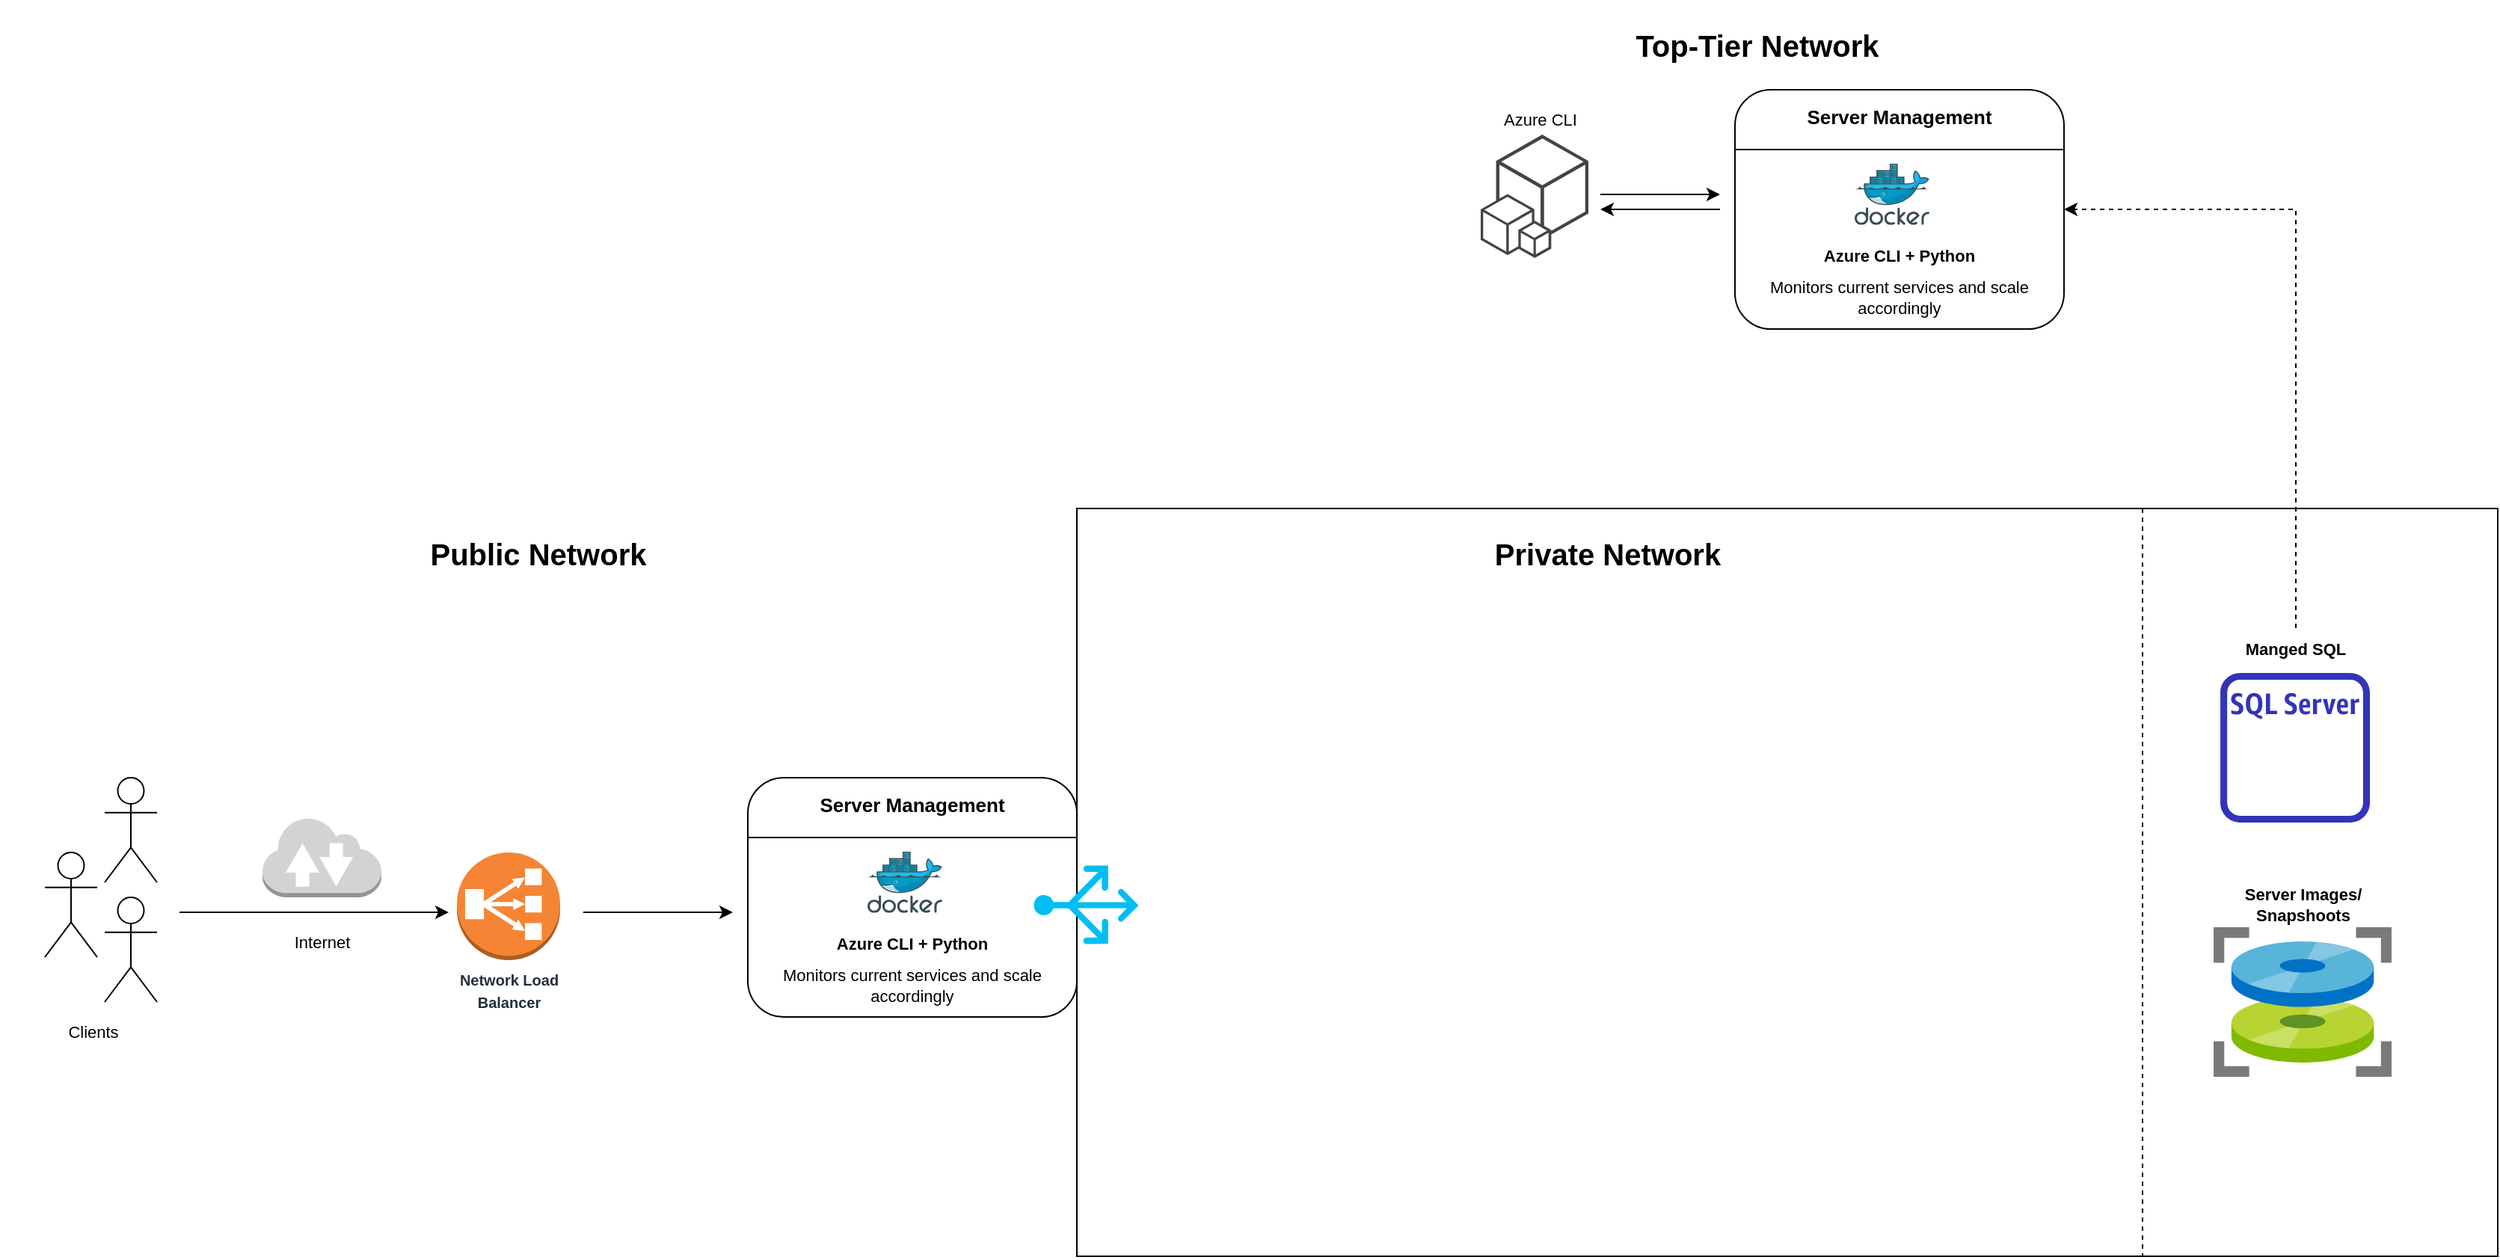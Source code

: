 <mxfile version="13.0.9" type="github">
  <diagram id="LB_8y4WnZ8luROFJJqW4" name="Page-1">
    <mxGraphModel dx="2031" dy="2258" grid="1" gridSize="10" guides="1" tooltips="1" connect="1" arrows="1" fold="1" page="1" pageScale="1" pageWidth="1654" pageHeight="1169" math="0" shadow="0">
      <root>
        <mxCell id="0" />
        <mxCell id="1" parent="0" />
        <mxCell id="ET-FOYwZOfEWecPwwmMv-3" value="" style="rounded=0;whiteSpace=wrap;html=1;" parent="1" vertex="1">
          <mxGeometry x="720" y="100" width="950" height="500" as="geometry" />
        </mxCell>
        <mxCell id="mE1LJT338FbpaoRDe8dP-4" value="" style="group" vertex="1" connectable="0" parent="1">
          <mxGeometry x="300" y="330" width="80" height="112" as="geometry" />
        </mxCell>
        <mxCell id="mE1LJT338FbpaoRDe8dP-2" value="" style="outlineConnect=0;dashed=0;verticalLabelPosition=bottom;verticalAlign=top;align=center;html=1;shape=mxgraph.aws3.classic_load_balancer;fillColor=#F58534;gradientColor=none;" vertex="1" parent="mE1LJT338FbpaoRDe8dP-4">
          <mxGeometry x="5.5" width="69" height="72" as="geometry" />
        </mxCell>
        <mxCell id="mE1LJT338FbpaoRDe8dP-3" value="&lt;span style=&quot;color: rgb(35 , 47 , 62) ; font-size: 10px ; font-weight: 700&quot;&gt;Network Load&lt;br&gt;Balancer&lt;/span&gt;" style="text;html=1;align=center;verticalAlign=middle;resizable=0;points=[];autosize=1;" vertex="1" parent="mE1LJT338FbpaoRDe8dP-4">
          <mxGeometry y="72" width="80" height="40" as="geometry" />
        </mxCell>
        <mxCell id="mE1LJT338FbpaoRDe8dP-17" value="" style="endArrow=classic;html=1;" edge="1" parent="mE1LJT338FbpaoRDe8dP-4">
          <mxGeometry width="50" height="50" relative="1" as="geometry">
            <mxPoint x="90" y="40" as="sourcePoint" />
            <mxPoint x="190" y="40" as="targetPoint" />
          </mxGeometry>
        </mxCell>
        <mxCell id="ET-FOYwZOfEWecPwwmMv-4" value="Untitled Layer" parent="0" />
        <mxCell id="ET-FOYwZOfEWecPwwmMv-5" value="Private Network" style="text;html=1;strokeColor=none;fillColor=none;align=center;verticalAlign=middle;whiteSpace=wrap;rounded=0;labelBackgroundColor=white;fontStyle=1;fontSize=20;" parent="ET-FOYwZOfEWecPwwmMv-4" vertex="1">
          <mxGeometry x="720" y="100" width="710" height="60" as="geometry" />
        </mxCell>
        <mxCell id="ET-FOYwZOfEWecPwwmMv-7" value="" style="aspect=fixed;html=1;points=[];align=center;image;fontSize=12;image=img/lib/mscae/MD_snapshot.svg;labelBackgroundColor=white;" parent="ET-FOYwZOfEWecPwwmMv-4" vertex="1">
          <mxGeometry x="1480" y="380" width="119.05" height="100" as="geometry" />
        </mxCell>
        <mxCell id="ET-FOYwZOfEWecPwwmMv-9" value="Server Images/ Snapshoots" style="text;html=1;strokeColor=none;fillColor=none;align=center;verticalAlign=middle;whiteSpace=wrap;rounded=0;labelBackgroundColor=none;fontSize=11;fontStyle=1" parent="ET-FOYwZOfEWecPwwmMv-4" vertex="1">
          <mxGeometry x="1484.53" y="350" width="110" height="30" as="geometry" />
        </mxCell>
        <mxCell id="ET-FOYwZOfEWecPwwmMv-16" value="Manged SQL" style="text;html=1;strokeColor=none;fillColor=none;align=center;verticalAlign=middle;whiteSpace=wrap;rounded=0;labelBackgroundColor=none;fontSize=11;fontStyle=1" parent="ET-FOYwZOfEWecPwwmMv-4" vertex="1">
          <mxGeometry x="1480" y="180" width="110" height="27.26" as="geometry" />
        </mxCell>
        <mxCell id="ET-FOYwZOfEWecPwwmMv-17" value="" style="outlineConnect=0;fontColor=#232F3E;gradientColor=none;fillColor=#3334B9;strokeColor=none;dashed=0;verticalLabelPosition=bottom;verticalAlign=top;align=center;html=1;fontSize=12;fontStyle=0;aspect=fixed;pointerEvents=1;shape=mxgraph.aws4.rds_sql_server_instance_alt;labelBackgroundColor=none;" parent="ET-FOYwZOfEWecPwwmMv-4" vertex="1">
          <mxGeometry x="1484.53" y="210" width="100" height="100" as="geometry" />
        </mxCell>
        <mxCell id="ET-FOYwZOfEWecPwwmMv-18" value="" style="group;labelBackgroundColor=none;fontSize=11;html=1;" parent="ET-FOYwZOfEWecPwwmMv-4" vertex="1" connectable="0">
          <mxGeometry x="1160" y="-180" width="220" height="160" as="geometry" />
        </mxCell>
        <mxCell id="ET-FOYwZOfEWecPwwmMv-19" value="" style="rounded=1;whiteSpace=wrap;html=1;" parent="ET-FOYwZOfEWecPwwmMv-18" vertex="1">
          <mxGeometry width="220" height="160" as="geometry" />
        </mxCell>
        <mxCell id="ET-FOYwZOfEWecPwwmMv-20" value="Server Management" style="text;html=1;strokeColor=none;fillColor=none;align=center;verticalAlign=middle;whiteSpace=wrap;rounded=0;fontStyle=1;fontSize=13;" parent="ET-FOYwZOfEWecPwwmMv-18" vertex="1">
          <mxGeometry width="220" height="35.56" as="geometry" />
        </mxCell>
        <mxCell id="ET-FOYwZOfEWecPwwmMv-22" value="" style="endArrow=none;html=1;fontSize=11;entryX=1;entryY=0.25;entryDx=0;entryDy=0;exitX=0;exitY=0.25;exitDx=0;exitDy=0;" parent="ET-FOYwZOfEWecPwwmMv-18" source="ET-FOYwZOfEWecPwwmMv-19" target="ET-FOYwZOfEWecPwwmMv-19" edge="1">
          <mxGeometry width="50" height="50" relative="1" as="geometry">
            <mxPoint x="-40" y="115.556" as="sourcePoint" />
            <mxPoint x="10" y="71.111" as="targetPoint" />
          </mxGeometry>
        </mxCell>
        <mxCell id="ET-FOYwZOfEWecPwwmMv-24" value="" style="aspect=fixed;html=1;points=[];align=center;image;fontSize=12;image=img/lib/mscae/Docker.svg;labelBackgroundColor=none;" parent="ET-FOYwZOfEWecPwwmMv-18" vertex="1">
          <mxGeometry x="80" y="49.429" width="50" height="41" as="geometry" />
        </mxCell>
        <mxCell id="ET-FOYwZOfEWecPwwmMv-25" value="&lt;b&gt;Azure CLI + Python&lt;/b&gt;" style="text;html=1;strokeColor=none;fillColor=none;align=center;verticalAlign=middle;whiteSpace=wrap;rounded=0;labelBackgroundColor=none;fontSize=11;" parent="ET-FOYwZOfEWecPwwmMv-18" vertex="1">
          <mxGeometry x="10" y="99.857" width="200" height="22.857" as="geometry" />
        </mxCell>
        <mxCell id="ET-FOYwZOfEWecPwwmMv-51" value="&lt;span&gt;Monitors current services and scale accordingly&lt;/span&gt;" style="text;html=1;strokeColor=none;fillColor=none;align=center;verticalAlign=middle;whiteSpace=wrap;rounded=0;labelBackgroundColor=none;fontSize=11;fontStyle=0" parent="ET-FOYwZOfEWecPwwmMv-18" vertex="1">
          <mxGeometry x="10" y="121.714" width="200" height="34.286" as="geometry" />
        </mxCell>
        <mxCell id="ET-FOYwZOfEWecPwwmMv-27" value="" style="group" parent="ET-FOYwZOfEWecPwwmMv-4" vertex="1" connectable="0">
          <mxGeometry x="990" y="-170" width="80" height="112.5" as="geometry" />
        </mxCell>
        <mxCell id="ET-FOYwZOfEWecPwwmMv-23" value="" style="outlineConnect=0;dashed=0;verticalLabelPosition=bottom;verticalAlign=top;align=center;html=1;shape=mxgraph.aws3.cli;fillColor=#444444;gradientColor=none;labelBackgroundColor=none;fontSize=11;" parent="ET-FOYwZOfEWecPwwmMv-27" vertex="1">
          <mxGeometry y="20" width="72" height="82.5" as="geometry" />
        </mxCell>
        <mxCell id="ET-FOYwZOfEWecPwwmMv-26" value="Azure CLI" style="text;html=1;strokeColor=none;fillColor=none;align=center;verticalAlign=middle;whiteSpace=wrap;rounded=0;labelBackgroundColor=none;fontSize=11;" parent="ET-FOYwZOfEWecPwwmMv-27" vertex="1">
          <mxGeometry width="80" height="20" as="geometry" />
        </mxCell>
        <mxCell id="mE1LJT338FbpaoRDe8dP-1" value="Public Network" style="text;html=1;strokeColor=none;fillColor=none;align=center;verticalAlign=middle;whiteSpace=wrap;rounded=0;labelBackgroundColor=white;fontStyle=1;fontSize=20;" vertex="1" parent="ET-FOYwZOfEWecPwwmMv-4">
          <mxGeometry y="100" width="720" height="60" as="geometry" />
        </mxCell>
        <mxCell id="mE1LJT338FbpaoRDe8dP-10" value="" style="group;labelBackgroundColor=none;fontSize=11;html=1;" vertex="1" connectable="0" parent="ET-FOYwZOfEWecPwwmMv-4">
          <mxGeometry x="500" y="280" width="220" height="160" as="geometry" />
        </mxCell>
        <mxCell id="mE1LJT338FbpaoRDe8dP-11" value="" style="rounded=1;whiteSpace=wrap;html=1;" vertex="1" parent="mE1LJT338FbpaoRDe8dP-10">
          <mxGeometry width="220" height="160" as="geometry" />
        </mxCell>
        <mxCell id="mE1LJT338FbpaoRDe8dP-12" value="Server Management" style="text;html=1;strokeColor=none;fillColor=none;align=center;verticalAlign=middle;whiteSpace=wrap;rounded=0;fontStyle=1;fontSize=13;" vertex="1" parent="mE1LJT338FbpaoRDe8dP-10">
          <mxGeometry width="220" height="35.56" as="geometry" />
        </mxCell>
        <mxCell id="mE1LJT338FbpaoRDe8dP-13" value="" style="endArrow=none;html=1;fontSize=11;entryX=1;entryY=0.25;entryDx=0;entryDy=0;exitX=0;exitY=0.25;exitDx=0;exitDy=0;" edge="1" parent="mE1LJT338FbpaoRDe8dP-10" source="mE1LJT338FbpaoRDe8dP-11" target="mE1LJT338FbpaoRDe8dP-11">
          <mxGeometry width="50" height="50" relative="1" as="geometry">
            <mxPoint x="-40" y="115.556" as="sourcePoint" />
            <mxPoint x="10" y="71.111" as="targetPoint" />
          </mxGeometry>
        </mxCell>
        <mxCell id="mE1LJT338FbpaoRDe8dP-14" value="" style="aspect=fixed;html=1;points=[];align=center;image;fontSize=12;image=img/lib/mscae/Docker.svg;labelBackgroundColor=none;" vertex="1" parent="mE1LJT338FbpaoRDe8dP-10">
          <mxGeometry x="80" y="49.429" width="50" height="41" as="geometry" />
        </mxCell>
        <mxCell id="mE1LJT338FbpaoRDe8dP-15" value="&lt;b&gt;Azure CLI + Python&lt;/b&gt;" style="text;html=1;strokeColor=none;fillColor=none;align=center;verticalAlign=middle;whiteSpace=wrap;rounded=0;labelBackgroundColor=none;fontSize=11;" vertex="1" parent="mE1LJT338FbpaoRDe8dP-10">
          <mxGeometry x="10" y="99.857" width="200" height="22.857" as="geometry" />
        </mxCell>
        <mxCell id="mE1LJT338FbpaoRDe8dP-16" value="&lt;span&gt;Monitors current services and scale accordingly&lt;/span&gt;" style="text;html=1;strokeColor=none;fillColor=none;align=center;verticalAlign=middle;whiteSpace=wrap;rounded=0;labelBackgroundColor=none;fontSize=11;fontStyle=0" vertex="1" parent="mE1LJT338FbpaoRDe8dP-10">
          <mxGeometry x="10" y="121.714" width="200" height="34.286" as="geometry" />
        </mxCell>
        <mxCell id="ET-FOYwZOfEWecPwwmMv-6" value="" style="verticalLabelPosition=bottom;html=1;verticalAlign=top;align=center;strokeColor=none;fillColor=#00BEF2;shape=mxgraph.azure.load_balancer_generic;pointerEvents=1;labelBackgroundColor=white;rotation=270;" parent="ET-FOYwZOfEWecPwwmMv-4" vertex="1">
          <mxGeometry x="700" y="330" width="52.5" height="70" as="geometry" />
        </mxCell>
        <mxCell id="mE1LJT338FbpaoRDe8dP-20" value="Top-Tier Network" style="text;html=1;strokeColor=none;fillColor=none;align=center;verticalAlign=middle;whiteSpace=wrap;rounded=0;labelBackgroundColor=white;fontStyle=1;fontSize=20;" vertex="1" parent="ET-FOYwZOfEWecPwwmMv-4">
          <mxGeometry x="710" y="-240" width="930" height="60" as="geometry" />
        </mxCell>
        <mxCell id="ET-FOYwZOfEWecPwwmMv-29" value="Lines" parent="0" />
        <mxCell id="ET-FOYwZOfEWecPwwmMv-31" value="" style="endArrow=classic;html=1;fontSize=11;" parent="ET-FOYwZOfEWecPwwmMv-29" edge="1">
          <mxGeometry width="50" height="50" relative="1" as="geometry">
            <mxPoint x="1070" y="-110" as="sourcePoint" />
            <mxPoint x="1150" y="-110" as="targetPoint" />
          </mxGeometry>
        </mxCell>
        <mxCell id="ET-FOYwZOfEWecPwwmMv-32" value="" style="endArrow=classic;html=1;fontSize=11;" parent="ET-FOYwZOfEWecPwwmMv-29" edge="1">
          <mxGeometry width="50" height="50" relative="1" as="geometry">
            <mxPoint x="1150" y="-100" as="sourcePoint" />
            <mxPoint x="1070" y="-100" as="targetPoint" />
          </mxGeometry>
        </mxCell>
        <mxCell id="ET-FOYwZOfEWecPwwmMv-35" value="" style="shape=umlActor;verticalLabelPosition=bottom;labelBackgroundColor=#ffffff;verticalAlign=top;html=1;outlineConnect=0;fontSize=11;" parent="ET-FOYwZOfEWecPwwmMv-29" vertex="1">
          <mxGeometry x="70" y="280" width="35" height="70" as="geometry" />
        </mxCell>
        <mxCell id="ET-FOYwZOfEWecPwwmMv-43" value="" style="shape=umlActor;verticalLabelPosition=bottom;labelBackgroundColor=#ffffff;verticalAlign=top;html=1;outlineConnect=0;fontSize=11;" parent="ET-FOYwZOfEWecPwwmMv-29" vertex="1">
          <mxGeometry x="30" y="330" width="35" height="70" as="geometry" />
        </mxCell>
        <mxCell id="ET-FOYwZOfEWecPwwmMv-44" value="" style="shape=umlActor;verticalLabelPosition=bottom;labelBackgroundColor=#ffffff;verticalAlign=top;html=1;outlineConnect=0;fontSize=11;" parent="ET-FOYwZOfEWecPwwmMv-29" vertex="1">
          <mxGeometry x="70" y="360" width="35" height="70" as="geometry" />
        </mxCell>
        <mxCell id="ET-FOYwZOfEWecPwwmMv-48" value="Clients" style="text;html=1;strokeColor=none;fillColor=none;align=center;verticalAlign=middle;whiteSpace=wrap;rounded=0;labelBackgroundColor=none;fontSize=11;" parent="ET-FOYwZOfEWecPwwmMv-29" vertex="1">
          <mxGeometry x="35" y="440" width="55" height="20" as="geometry" />
        </mxCell>
        <mxCell id="ET-FOYwZOfEWecPwwmMv-49" value="" style="outlineConnect=0;dashed=0;verticalLabelPosition=bottom;verticalAlign=top;align=center;html=1;shape=mxgraph.aws3.internet_2;fillColor=#D2D3D3;gradientColor=none;labelBackgroundColor=none;fontSize=11;" parent="ET-FOYwZOfEWecPwwmMv-29" vertex="1">
          <mxGeometry x="175.5" y="306" width="79.5" height="54" as="geometry" />
        </mxCell>
        <mxCell id="ET-FOYwZOfEWecPwwmMv-50" value="Internet" style="text;html=1;strokeColor=none;fillColor=none;align=center;verticalAlign=middle;whiteSpace=wrap;rounded=0;labelBackgroundColor=none;fontSize=11;" parent="ET-FOYwZOfEWecPwwmMv-29" vertex="1">
          <mxGeometry x="190" y="380" width="50.5" height="20" as="geometry" />
        </mxCell>
        <mxCell id="mE1LJT338FbpaoRDe8dP-6" value="" style="endArrow=classic;html=1;" edge="1" parent="ET-FOYwZOfEWecPwwmMv-29">
          <mxGeometry width="50" height="50" relative="1" as="geometry">
            <mxPoint x="120" y="370" as="sourcePoint" />
            <mxPoint x="300" y="370" as="targetPoint" />
          </mxGeometry>
        </mxCell>
        <mxCell id="mE1LJT338FbpaoRDe8dP-21" value="" style="endArrow=classic;html=1;dashed=1;edgeStyle=orthogonalEdgeStyle;rounded=0;entryX=1;entryY=0.5;entryDx=0;entryDy=0;exitX=0.5;exitY=0;exitDx=0;exitDy=0;startArrow=none;startFill=0;" edge="1" parent="ET-FOYwZOfEWecPwwmMv-29" source="ET-FOYwZOfEWecPwwmMv-16" target="ET-FOYwZOfEWecPwwmMv-19">
          <mxGeometry width="50" height="50" relative="1" as="geometry">
            <mxPoint x="1500" y="20" as="sourcePoint" />
            <mxPoint x="1550" y="-30" as="targetPoint" />
          </mxGeometry>
        </mxCell>
        <mxCell id="mE1LJT338FbpaoRDe8dP-23" value="" style="endArrow=none;dashed=1;html=1;entryX=0.75;entryY=1;entryDx=0;entryDy=0;exitX=0.75;exitY=0;exitDx=0;exitDy=0;" edge="1" parent="ET-FOYwZOfEWecPwwmMv-29" source="ET-FOYwZOfEWecPwwmMv-3" target="ET-FOYwZOfEWecPwwmMv-3">
          <mxGeometry width="50" height="50" relative="1" as="geometry">
            <mxPoint x="1470" y="370" as="sourcePoint" />
            <mxPoint x="1520" y="320" as="targetPoint" />
          </mxGeometry>
        </mxCell>
      </root>
    </mxGraphModel>
  </diagram>
</mxfile>
